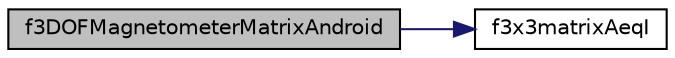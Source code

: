 digraph "f3DOFMagnetometerMatrixAndroid"
{
  edge [fontname="Helvetica",fontsize="10",labelfontname="Helvetica",labelfontsize="10"];
  node [fontname="Helvetica",fontsize="10",shape=record];
  rankdir="LR";
  Node0 [label="f3DOFMagnetometerMatrixAndroid",height=0.2,width=0.4,color="black", fillcolor="grey75", style="filled", fontcolor="black"];
  Node0 -> Node1 [color="midnightblue",fontsize="10",style="solid",fontname="Helvetica"];
  Node1 [label="f3x3matrixAeqI",height=0.2,width=0.4,color="black", fillcolor="white", style="filled",URL="$matrix_8c.html#a54f510d9d257d6063412a9ed5adddd6f",tooltip="function sets the 3x3 matrix A to the identity matrix "];
}
